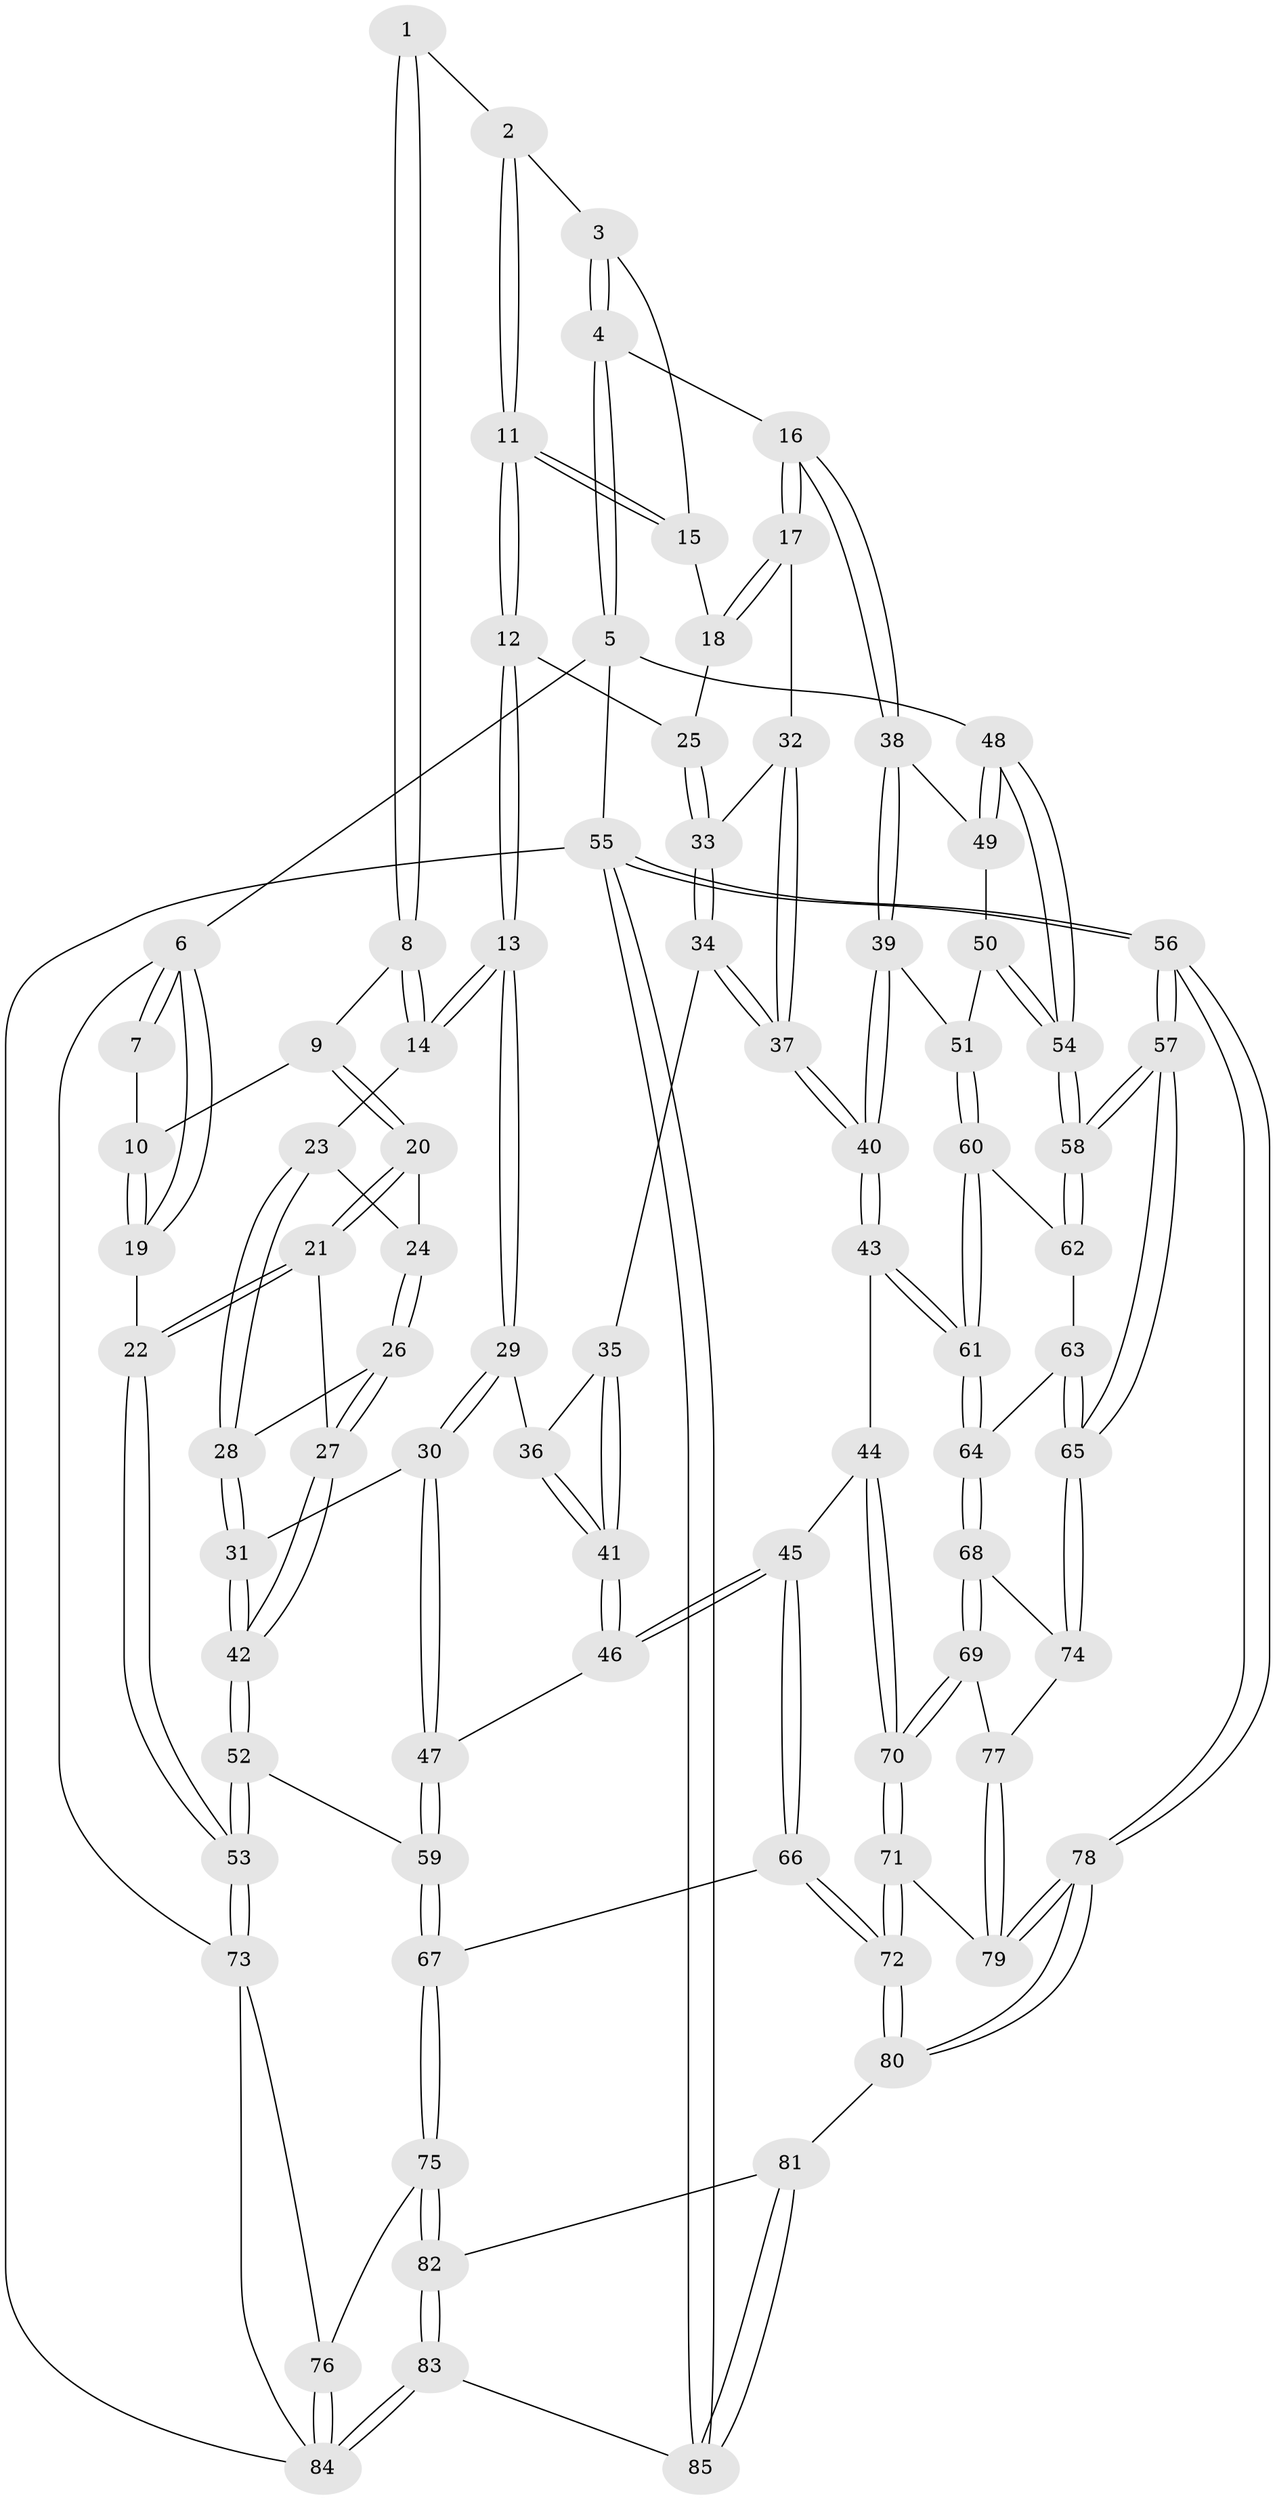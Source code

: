 // coarse degree distribution, {3: 0.2692307692307692, 5: 0.2692307692307692, 4: 0.34615384615384615, 6: 0.09615384615384616, 2: 0.019230769230769232}
// Generated by graph-tools (version 1.1) at 2025/24/03/03/25 07:24:34]
// undirected, 85 vertices, 209 edges
graph export_dot {
graph [start="1"]
  node [color=gray90,style=filled];
  1 [pos="+0.2843950697432547+0"];
  2 [pos="+0.35825721828451657+0"];
  3 [pos="+0.7402576825630952+0"];
  4 [pos="+0.8914858326316503+0"];
  5 [pos="+1+0"];
  6 [pos="+0+0"];
  7 [pos="+0.14938976356958752+0"];
  8 [pos="+0.19993898387186973+0.078584027432629"];
  9 [pos="+0.10188456691825841+0.1168591529859356"];
  10 [pos="+0.09186900864503691+0.11229461523285103"];
  11 [pos="+0.42049707703232436+0.14955467723949223"];
  12 [pos="+0.42033159348929916+0.15088179421028974"];
  13 [pos="+0.36939510084585103+0.20532333240055722"];
  14 [pos="+0.23683371533826308+0.14668585991529687"];
  15 [pos="+0.6460961201066243+0.027768386704128237"];
  16 [pos="+0.7572503053756424+0.2776526138712946"];
  17 [pos="+0.6775927407424382+0.21224841236412634"];
  18 [pos="+0.6385655350231901+0.13632968846925048"];
  19 [pos="+0+0"];
  20 [pos="+0.1010827196587065+0.1518396794233757"];
  21 [pos="+0.021466542521314365+0.30165439206315603"];
  22 [pos="+0+0.3715441546797769"];
  23 [pos="+0.213382216373494+0.17934090029409505"];
  24 [pos="+0.15135975069503946+0.20434660564154342"];
  25 [pos="+0.5088730209978609+0.18960190330618826"];
  26 [pos="+0.1226277056956167+0.2941311888740296"];
  27 [pos="+0.11554332132127672+0.29703358740913005"];
  28 [pos="+0.20225402043746546+0.29209086840005877"];
  29 [pos="+0.358410909321292+0.2869768443376077"];
  30 [pos="+0.33173888916636673+0.3259530890346672"];
  31 [pos="+0.28052547050983845+0.32832977322144286"];
  32 [pos="+0.6057676433217766+0.24003144480948718"];
  33 [pos="+0.5321512328090074+0.22983460669487799"];
  34 [pos="+0.532664534579573+0.3234421827204173"];
  35 [pos="+0.48864259390489456+0.32124012106298294"];
  36 [pos="+0.4494787942122433+0.3150223596566799"];
  37 [pos="+0.5651807358101377+0.3511243297015407"];
  38 [pos="+0.7587769929613777+0.28082539982921323"];
  39 [pos="+0.7562606220806632+0.30906983372177754"];
  40 [pos="+0.6413159090454612+0.4502674666250903"];
  41 [pos="+0.46796147352415424+0.4094118443627241"];
  42 [pos="+0.1809895054462794+0.4276442821752556"];
  43 [pos="+0.6411561742998224+0.4510625934813108"];
  44 [pos="+0.611606637310373+0.4709747499482196"];
  45 [pos="+0.5843632365594618+0.48523390786892506"];
  46 [pos="+0.46946945339700297+0.47769417682719395"];
  47 [pos="+0.3713161801612188+0.48536066127721744"];
  48 [pos="+1+0"];
  49 [pos="+0.8170179606076896+0.25727093850994187"];
  50 [pos="+1+0.3138575241250425"];
  51 [pos="+0.8867028254866226+0.389975460890995"];
  52 [pos="+0.15422213183403258+0.5064671312215093"];
  53 [pos="+0+0.5440505902096608"];
  54 [pos="+1+0.25988943725771646"];
  55 [pos="+1+1"];
  56 [pos="+1+1"];
  57 [pos="+1+0.7112263763711637"];
  58 [pos="+1+0.5786463323904018"];
  59 [pos="+0.30818272615262454+0.5771274801303861"];
  60 [pos="+0.8922562772554249+0.4432657239381204"];
  61 [pos="+0.7511990780113686+0.5516804060296283"];
  62 [pos="+0.9244077400516116+0.4780293756278593"];
  63 [pos="+0.8860855752890184+0.5563809499696847"];
  64 [pos="+0.769012560673705+0.5873806207096606"];
  65 [pos="+1+0.699691497433235"];
  66 [pos="+0.4998481745093058+0.7229144566182415"];
  67 [pos="+0.3140851328857826+0.6138585131510594"];
  68 [pos="+0.7769514295649139+0.6563016343649504"];
  69 [pos="+0.7035431909644907+0.7664820623717697"];
  70 [pos="+0.6561555435172376+0.8083998492612405"];
  71 [pos="+0.6319852811184956+0.8343988864253179"];
  72 [pos="+0.5797943669607387+0.8751954019934827"];
  73 [pos="+0+0.6770911510461194"];
  74 [pos="+0.9666616138212298+0.7034076760411972"];
  75 [pos="+0.1897344348059456+0.798676735103255"];
  76 [pos="+0.07500559123573734+0.7969880042468523"];
  77 [pos="+0.8586539506841093+0.8026229592501167"];
  78 [pos="+1+1"];
  79 [pos="+0.8889904370505399+0.8783687567783706"];
  80 [pos="+0.5772799897163361+0.8839072707126358"];
  81 [pos="+0.5576058724526463+0.9226575114872061"];
  82 [pos="+0.22916596946003068+0.8392924199207907"];
  83 [pos="+0.2316475820334615+1"];
  84 [pos="+0.08514484411022528+1"];
  85 [pos="+0.5483077959146303+1"];
  1 -- 2;
  1 -- 8;
  1 -- 8;
  2 -- 3;
  2 -- 11;
  2 -- 11;
  3 -- 4;
  3 -- 4;
  3 -- 15;
  4 -- 5;
  4 -- 5;
  4 -- 16;
  5 -- 6;
  5 -- 48;
  5 -- 55;
  6 -- 7;
  6 -- 7;
  6 -- 19;
  6 -- 19;
  6 -- 73;
  7 -- 10;
  8 -- 9;
  8 -- 14;
  8 -- 14;
  9 -- 10;
  9 -- 20;
  9 -- 20;
  10 -- 19;
  10 -- 19;
  11 -- 12;
  11 -- 12;
  11 -- 15;
  11 -- 15;
  12 -- 13;
  12 -- 13;
  12 -- 25;
  13 -- 14;
  13 -- 14;
  13 -- 29;
  13 -- 29;
  14 -- 23;
  15 -- 18;
  16 -- 17;
  16 -- 17;
  16 -- 38;
  16 -- 38;
  17 -- 18;
  17 -- 18;
  17 -- 32;
  18 -- 25;
  19 -- 22;
  20 -- 21;
  20 -- 21;
  20 -- 24;
  21 -- 22;
  21 -- 22;
  21 -- 27;
  22 -- 53;
  22 -- 53;
  23 -- 24;
  23 -- 28;
  23 -- 28;
  24 -- 26;
  24 -- 26;
  25 -- 33;
  25 -- 33;
  26 -- 27;
  26 -- 27;
  26 -- 28;
  27 -- 42;
  27 -- 42;
  28 -- 31;
  28 -- 31;
  29 -- 30;
  29 -- 30;
  29 -- 36;
  30 -- 31;
  30 -- 47;
  30 -- 47;
  31 -- 42;
  31 -- 42;
  32 -- 33;
  32 -- 37;
  32 -- 37;
  33 -- 34;
  33 -- 34;
  34 -- 35;
  34 -- 37;
  34 -- 37;
  35 -- 36;
  35 -- 41;
  35 -- 41;
  36 -- 41;
  36 -- 41;
  37 -- 40;
  37 -- 40;
  38 -- 39;
  38 -- 39;
  38 -- 49;
  39 -- 40;
  39 -- 40;
  39 -- 51;
  40 -- 43;
  40 -- 43;
  41 -- 46;
  41 -- 46;
  42 -- 52;
  42 -- 52;
  43 -- 44;
  43 -- 61;
  43 -- 61;
  44 -- 45;
  44 -- 70;
  44 -- 70;
  45 -- 46;
  45 -- 46;
  45 -- 66;
  45 -- 66;
  46 -- 47;
  47 -- 59;
  47 -- 59;
  48 -- 49;
  48 -- 49;
  48 -- 54;
  48 -- 54;
  49 -- 50;
  50 -- 51;
  50 -- 54;
  50 -- 54;
  51 -- 60;
  51 -- 60;
  52 -- 53;
  52 -- 53;
  52 -- 59;
  53 -- 73;
  53 -- 73;
  54 -- 58;
  54 -- 58;
  55 -- 56;
  55 -- 56;
  55 -- 85;
  55 -- 85;
  55 -- 84;
  56 -- 57;
  56 -- 57;
  56 -- 78;
  56 -- 78;
  57 -- 58;
  57 -- 58;
  57 -- 65;
  57 -- 65;
  58 -- 62;
  58 -- 62;
  59 -- 67;
  59 -- 67;
  60 -- 61;
  60 -- 61;
  60 -- 62;
  61 -- 64;
  61 -- 64;
  62 -- 63;
  63 -- 64;
  63 -- 65;
  63 -- 65;
  64 -- 68;
  64 -- 68;
  65 -- 74;
  65 -- 74;
  66 -- 67;
  66 -- 72;
  66 -- 72;
  67 -- 75;
  67 -- 75;
  68 -- 69;
  68 -- 69;
  68 -- 74;
  69 -- 70;
  69 -- 70;
  69 -- 77;
  70 -- 71;
  70 -- 71;
  71 -- 72;
  71 -- 72;
  71 -- 79;
  72 -- 80;
  72 -- 80;
  73 -- 76;
  73 -- 84;
  74 -- 77;
  75 -- 76;
  75 -- 82;
  75 -- 82;
  76 -- 84;
  76 -- 84;
  77 -- 79;
  77 -- 79;
  78 -- 79;
  78 -- 79;
  78 -- 80;
  78 -- 80;
  80 -- 81;
  81 -- 82;
  81 -- 85;
  81 -- 85;
  82 -- 83;
  82 -- 83;
  83 -- 84;
  83 -- 84;
  83 -- 85;
}
